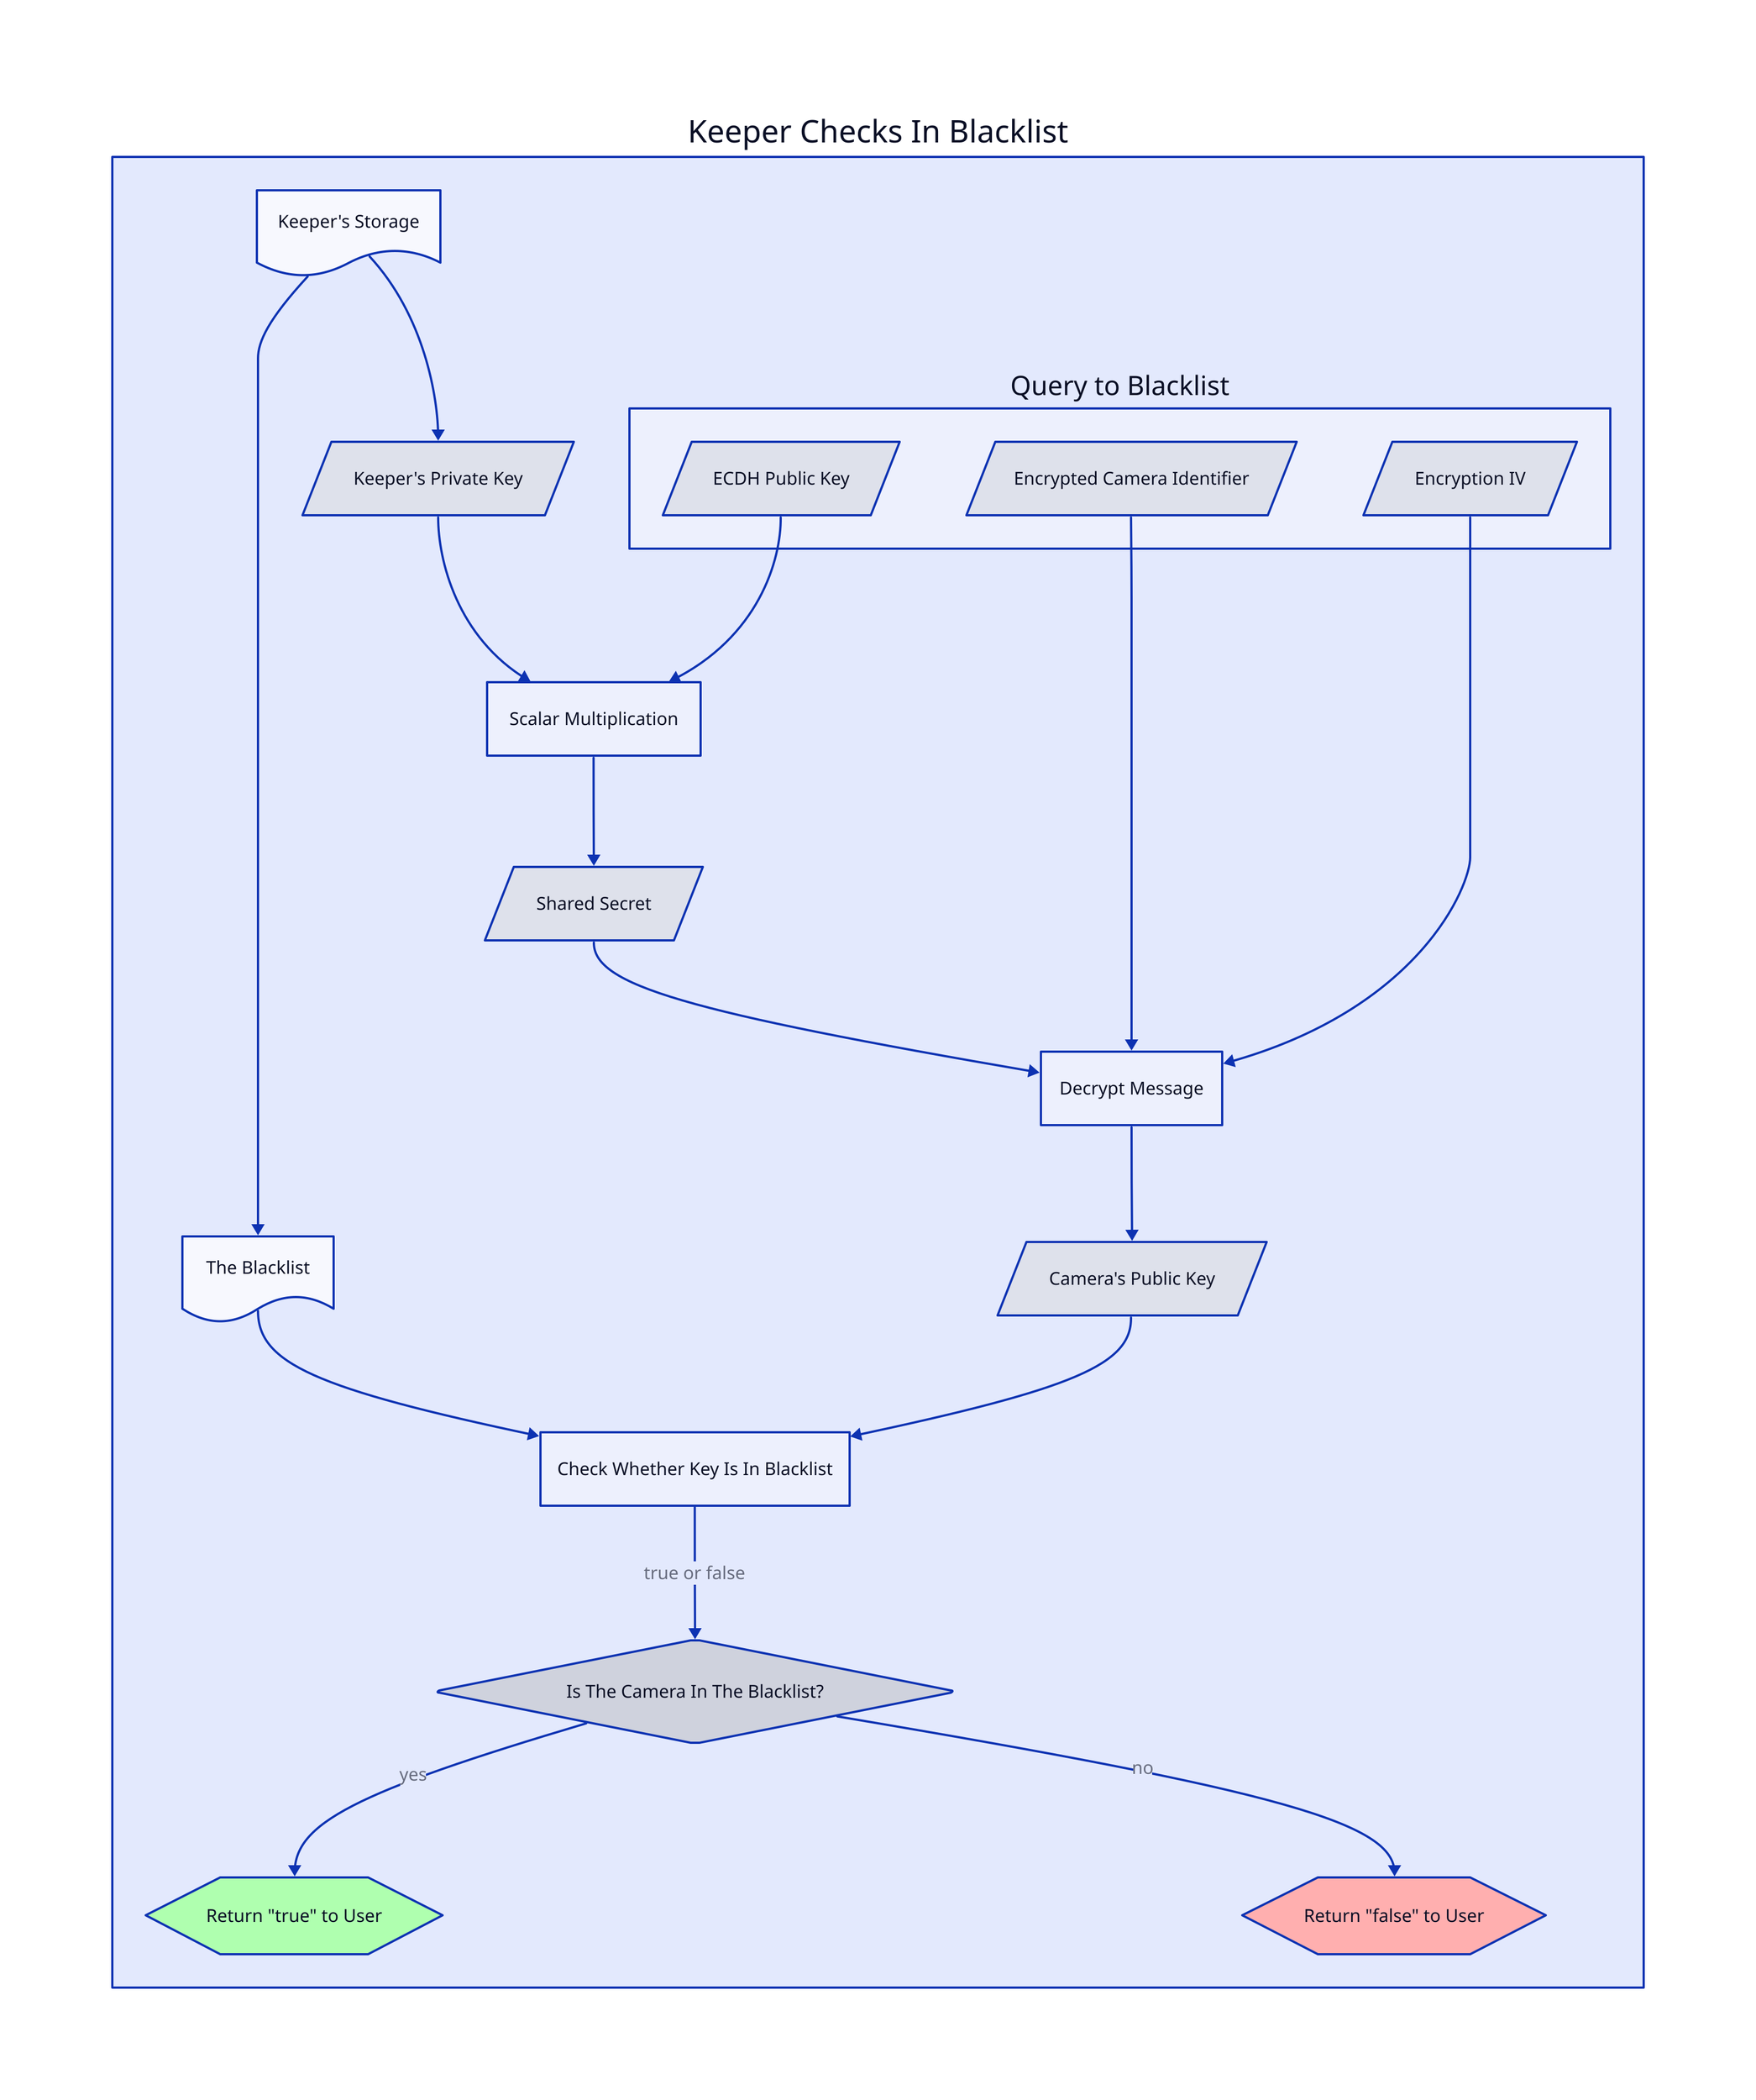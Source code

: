 blacklist_query: Keeper Checks In Blacklist {
    query: Query to Blacklist {
        ecdh_pubkey: ECDH Public Key
        ecdh_pubkey.shape: parallelogram

        encryption_iv: Encryption IV
        encryption_iv.shape: parallelogram

        enc_camera_pubkey: Encrypted Camera Identifier
        enc_camera_pubkey.shape: parallelogram
        
    }

    keeper_storage: Keeper's Storage
    keeper_storage.shape: document

    keeper_storage -> keeper_privkey

    keeper_blacklist: The Blacklist
    keeper_blacklist.shape: document

    keeper_storage -> keeper_blacklist

    keeper_privkey: Keeper's Private Key
    keeper_privkey.shape: parallelogram

    scalar_mul: Scalar Multiplication
    keeper_privkey -> scalar_mul
    query.ecdh_pubkey -> scalar_mul
    scalar_mul -> shared_secret

    shared_secret: Shared Secret
    shared_secret.shape: parallelogram

    shared_secret -> decrypt
    query.enc_camera_pubkey -> decrypt
    query.encryption_iv -> decrypt

    decrypt: Decrypt Message
    decrypt -> camera_pubkey

    camera_pubkey: Camera's Public Key
    camera_pubkey.shape: parallelogram

    check_in_blacklist: Check Whether Key Is In Blacklist

    keeper_blacklist -> check_in_blacklist
    camera_pubkey -> check_in_blacklist

    check_in_blacklist -> is_in_blacklist: "true or false"

    is_in_blacklist: Is The Camera In The Blacklist?
    is_in_blacklist.shape: diamond

    is_in_blacklist -> is_in: yes
    is_in_blacklist -> is_not_in: no

    is_in: Return "true" to User
    is_not_in: Return "false" to User

    is_in.shape: hexagon
    is_not_in.shape: hexagon

    is_in.style.fill: "#afffaf"
    is_not_in.style.fill: "#ffafaf"
}